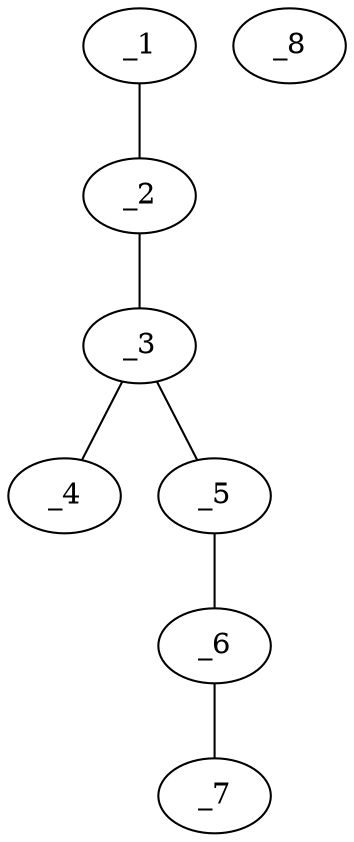 graph molid659147 {
	_1	 [charge=0,
		chem=1,
		symbol="C  ",
		x=2,
		y="0.25"];
	_2	 [charge=0,
		chem=2,
		symbol="O  ",
		x="2.866",
		y="0.75"];
	_1 -- _2	 [valence=1];
	_3	 [charge=0,
		chem=1,
		symbol="C  ",
		x="3.7321",
		y="0.25"];
	_2 -- _3	 [valence=1];
	_4	 [charge=0,
		chem=4,
		symbol="N  ",
		x="3.7321",
		y="-0.75"];
	_3 -- _4	 [valence=2];
	_5	 [charge=0,
		chem=1,
		symbol="C  ",
		x="4.5981",
		y="0.75"];
	_3 -- _5	 [valence=1];
	_6	 [charge=0,
		chem=1,
		symbol="C  ",
		x="5.4641",
		y="0.25"];
	_5 -- _6	 [valence=1];
	_7	 [charge=0,
		chem=7,
		symbol="Cl ",
		x="6.3301",
		y="0.75"];
	_6 -- _7	 [valence=1];
	_8	 [charge=0,
		chem=7,
		symbol="Cl ",
		x="8.3301",
		y=0];
}
